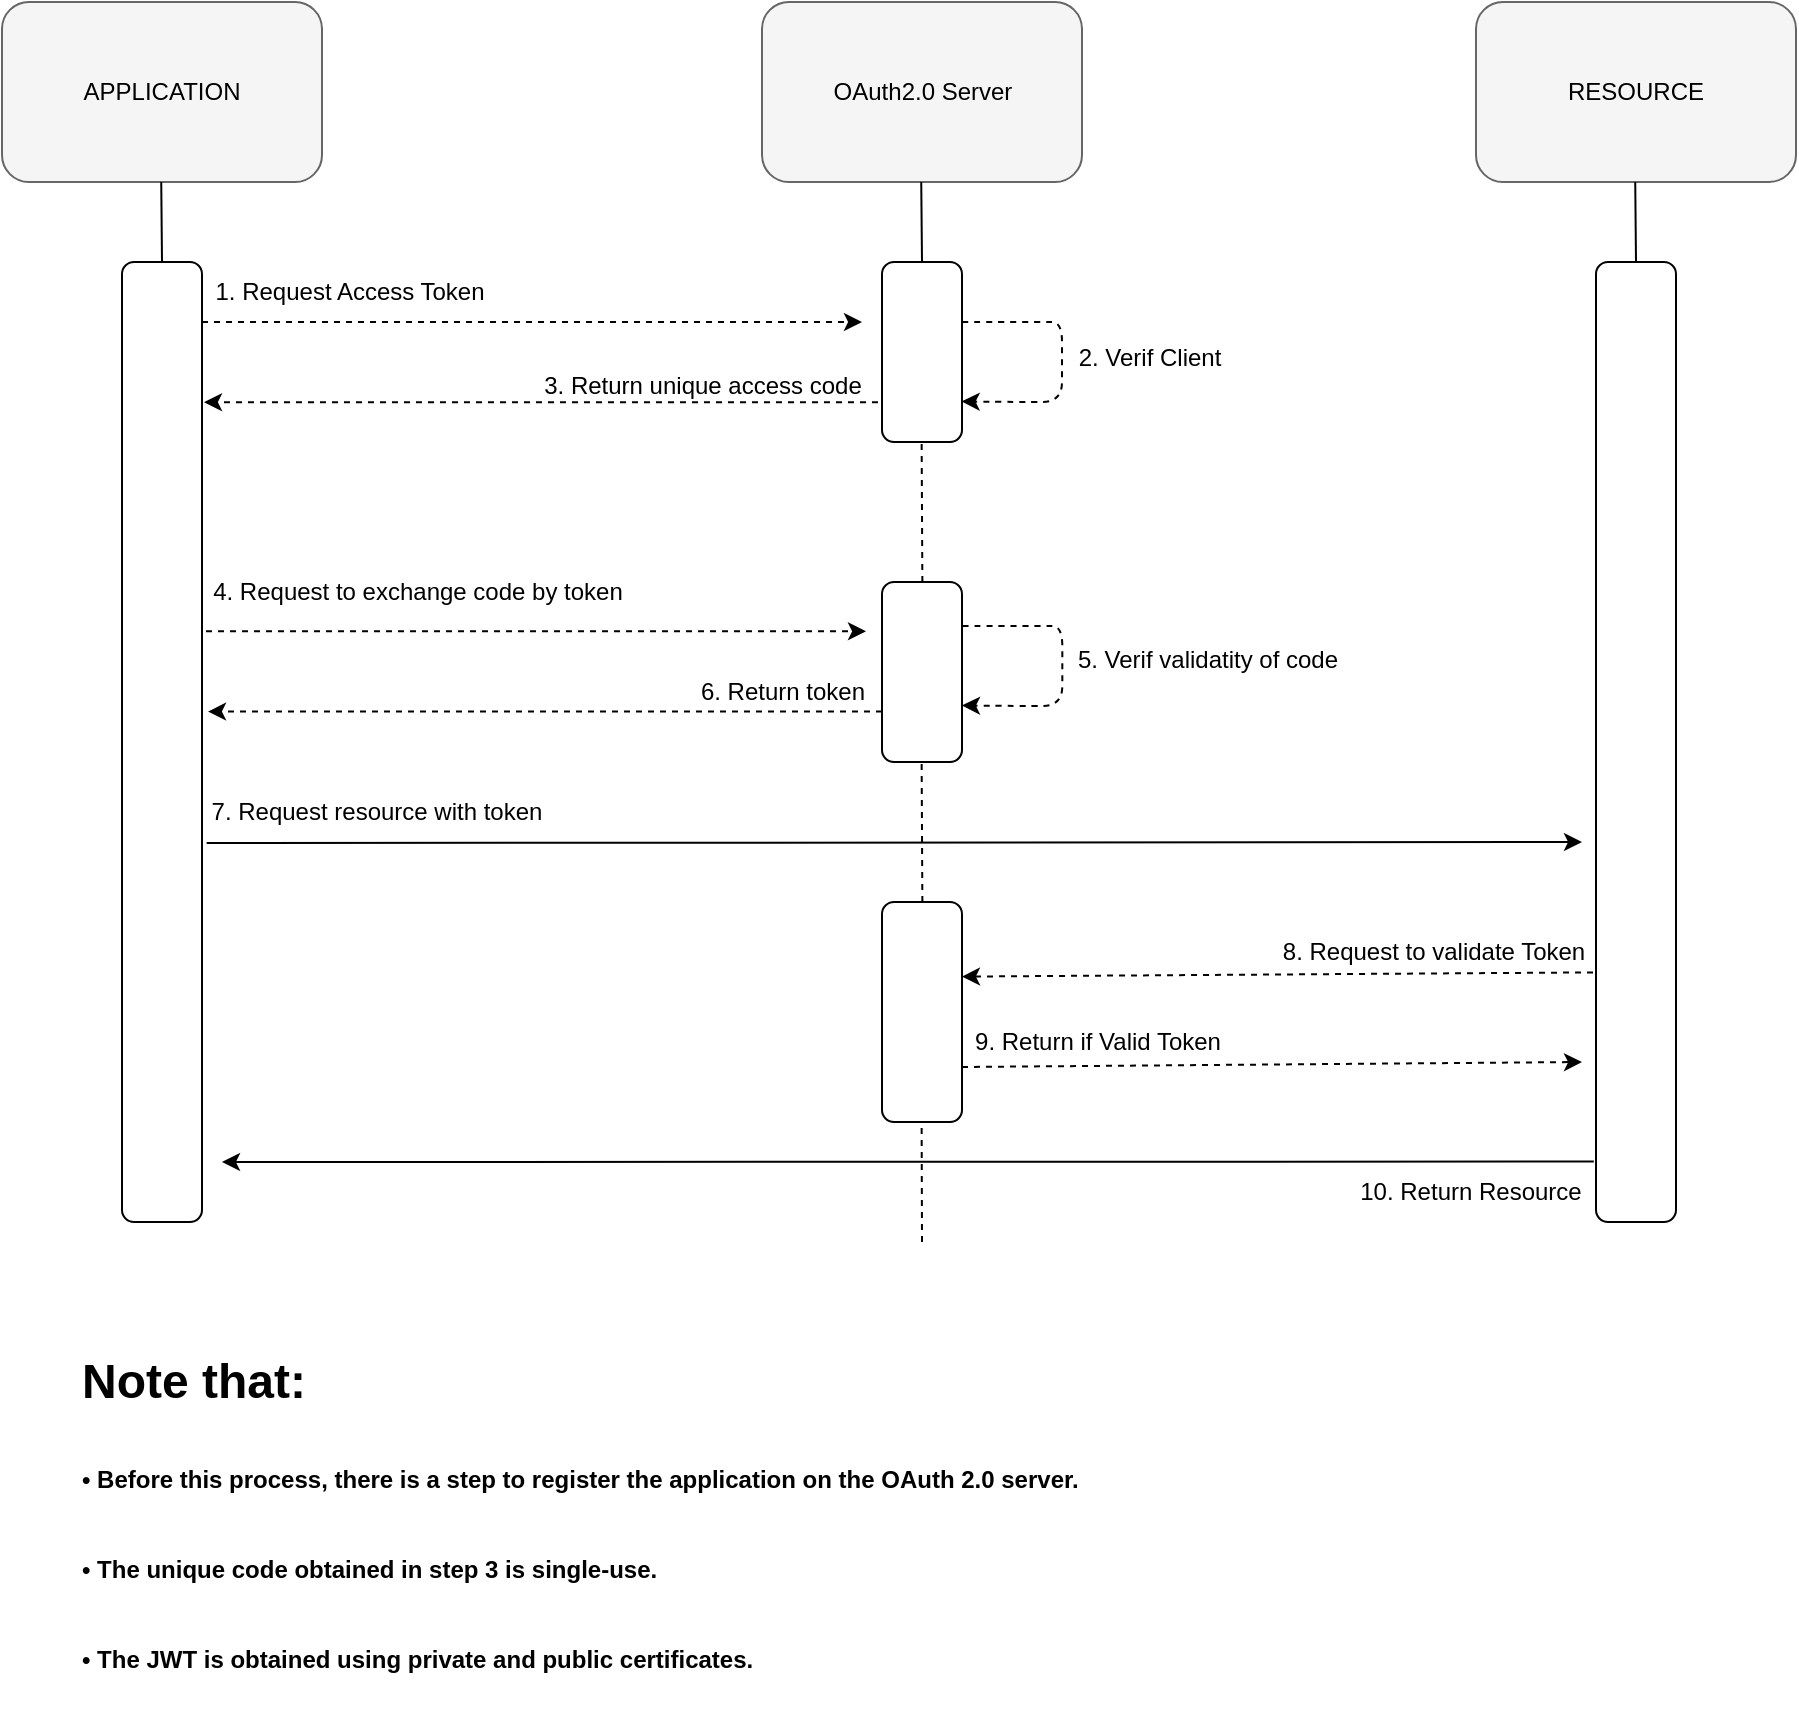 <mxfile>
    <diagram id="2JDsKMd0wH-t3k8_LPG-" name="Page-1">
        <mxGraphModel dx="1582" dy="989" grid="1" gridSize="10" guides="1" tooltips="1" connect="1" arrows="1" fold="1" page="1" pageScale="1" pageWidth="827" pageHeight="1169" math="0" shadow="0">
            <root>
                <mxCell id="0"/>
                <mxCell id="1" parent="0"/>
                <mxCell id="38" value="" style="rounded=1;whiteSpace=wrap;html=1;fillColor=#f5f5f5;fontColor=#333333;strokeColor=#666666;" vertex="1" parent="1">
                    <mxGeometry x="90" y="180" width="160" height="90" as="geometry"/>
                </mxCell>
                <mxCell id="39" value="" style="endArrow=none;html=1;" edge="1" parent="1">
                    <mxGeometry width="50" height="50" relative="1" as="geometry">
                        <mxPoint x="170" y="310" as="sourcePoint"/>
                        <mxPoint x="169.62" y="270" as="targetPoint"/>
                    </mxGeometry>
                </mxCell>
                <mxCell id="40" value="" style="rounded=1;whiteSpace=wrap;html=1;" vertex="1" parent="1">
                    <mxGeometry x="150" y="310" width="40" height="480" as="geometry"/>
                </mxCell>
                <mxCell id="41" value="" style="rounded=1;whiteSpace=wrap;html=1;fillColor=#f5f5f5;fontColor=#333333;strokeColor=#666666;" vertex="1" parent="1">
                    <mxGeometry x="470" y="180" width="160" height="90" as="geometry"/>
                </mxCell>
                <mxCell id="42" value="" style="endArrow=none;html=1;" edge="1" parent="1">
                    <mxGeometry width="50" height="50" relative="1" as="geometry">
                        <mxPoint x="550" y="310" as="sourcePoint"/>
                        <mxPoint x="549.62" y="270" as="targetPoint"/>
                    </mxGeometry>
                </mxCell>
                <mxCell id="43" value="" style="rounded=1;whiteSpace=wrap;html=1;" vertex="1" parent="1">
                    <mxGeometry x="530" y="310" width="40" height="90" as="geometry"/>
                </mxCell>
                <mxCell id="44" value="" style="rounded=1;whiteSpace=wrap;html=1;fillColor=#f5f5f5;fontColor=#333333;strokeColor=#666666;" vertex="1" parent="1">
                    <mxGeometry x="827" y="180" width="160" height="90" as="geometry"/>
                </mxCell>
                <mxCell id="45" value="" style="endArrow=none;html=1;" edge="1" parent="1">
                    <mxGeometry width="50" height="50" relative="1" as="geometry">
                        <mxPoint x="907" y="310" as="sourcePoint"/>
                        <mxPoint x="906.62" y="270" as="targetPoint"/>
                    </mxGeometry>
                </mxCell>
                <mxCell id="46" value="" style="rounded=1;whiteSpace=wrap;html=1;" vertex="1" parent="1">
                    <mxGeometry x="887" y="310" width="40" height="480" as="geometry"/>
                </mxCell>
                <mxCell id="49" value="" style="endArrow=none;html=1;dashed=1;" edge="1" parent="1">
                    <mxGeometry width="50" height="50" relative="1" as="geometry">
                        <mxPoint x="550.18" y="470" as="sourcePoint"/>
                        <mxPoint x="549.82" y="400" as="targetPoint"/>
                    </mxGeometry>
                </mxCell>
                <mxCell id="50" value="&lt;font color=&quot;#000000&quot;&gt;APPLICATION&lt;/font&gt;" style="text;html=1;align=center;verticalAlign=middle;whiteSpace=wrap;rounded=0;" vertex="1" parent="1">
                    <mxGeometry x="125" y="210" width="90" height="30" as="geometry"/>
                </mxCell>
                <mxCell id="51" value="&lt;font color=&quot;#000000&quot;&gt;OAuth2.0 Server&lt;/font&gt;" style="text;html=1;align=center;verticalAlign=middle;whiteSpace=wrap;rounded=0;" vertex="1" parent="1">
                    <mxGeometry x="497.5" y="210" width="105" height="30" as="geometry"/>
                </mxCell>
                <mxCell id="52" value="&lt;font color=&quot;#000000&quot;&gt;RESOURCE&lt;/font&gt;" style="text;html=1;align=center;verticalAlign=middle;whiteSpace=wrap;rounded=0;" vertex="1" parent="1">
                    <mxGeometry x="862" y="210" width="90" height="30" as="geometry"/>
                </mxCell>
                <mxCell id="53" value="" style="endArrow=classic;html=1;dashed=1;fontColor=#000000;" edge="1" parent="1">
                    <mxGeometry width="50" height="50" relative="1" as="geometry">
                        <mxPoint x="190" y="340" as="sourcePoint"/>
                        <mxPoint x="520" y="340" as="targetPoint"/>
                    </mxGeometry>
                </mxCell>
                <mxCell id="58" value="" style="curved=1;endArrow=classic;html=1;dashed=1;fontColor=#000000;entryX=0.996;entryY=0.775;entryDx=0;entryDy=0;exitX=1;exitY=0.286;exitDx=0;exitDy=0;exitPerimeter=0;entryPerimeter=0;" edge="1" parent="1" target="43">
                    <mxGeometry width="50" height="50" relative="1" as="geometry">
                        <mxPoint x="570.0" y="340.04" as="sourcePoint"/>
                        <mxPoint x="570.0" y="370" as="targetPoint"/>
                        <Array as="points">
                            <mxPoint x="610" y="340"/>
                            <mxPoint x="620" y="340"/>
                            <mxPoint x="620" y="360"/>
                            <mxPoint x="620" y="380"/>
                            <mxPoint x="600" y="380"/>
                        </Array>
                    </mxGeometry>
                </mxCell>
                <mxCell id="59" value="" style="rounded=1;whiteSpace=wrap;html=1;" vertex="1" parent="1">
                    <mxGeometry x="530" y="470" width="40" height="90" as="geometry"/>
                </mxCell>
                <mxCell id="60" value="" style="endArrow=none;html=1;dashed=1;" edge="1" parent="1">
                    <mxGeometry width="50" height="50" relative="1" as="geometry">
                        <mxPoint x="550.18" y="630" as="sourcePoint"/>
                        <mxPoint x="549.82" y="560" as="targetPoint"/>
                    </mxGeometry>
                </mxCell>
                <mxCell id="62" value="" style="rounded=1;whiteSpace=wrap;html=1;" vertex="1" parent="1">
                    <mxGeometry x="530" y="630" width="40" height="110" as="geometry"/>
                </mxCell>
                <mxCell id="63" value="" style="endArrow=none;html=1;dashed=1;" edge="1" parent="1">
                    <mxGeometry width="50" height="50" relative="1" as="geometry">
                        <mxPoint x="550" y="800" as="sourcePoint"/>
                        <mxPoint x="549.82" y="742" as="targetPoint"/>
                    </mxGeometry>
                </mxCell>
                <mxCell id="65" value="" style="endArrow=classic;html=1;dashed=1;fontColor=#000000;entryX=1;entryY=0.146;entryDx=0;entryDy=0;entryPerimeter=0;exitX=-0.05;exitY=0.779;exitDx=0;exitDy=0;exitPerimeter=0;" edge="1" parent="1" source="43">
                    <mxGeometry width="50" height="50" relative="1" as="geometry">
                        <mxPoint x="521" y="380" as="sourcePoint"/>
                        <mxPoint x="191" y="380.08" as="targetPoint"/>
                    </mxGeometry>
                </mxCell>
                <mxCell id="66" value="" style="endArrow=classic;html=1;dashed=1;fontColor=#000000;" edge="1" parent="1">
                    <mxGeometry width="50" height="50" relative="1" as="geometry">
                        <mxPoint x="192" y="494.68" as="sourcePoint"/>
                        <mxPoint x="522" y="494.68" as="targetPoint"/>
                    </mxGeometry>
                </mxCell>
                <mxCell id="67" value="" style="endArrow=classic;html=1;dashed=1;fontColor=#000000;entryX=1;entryY=0.146;entryDx=0;entryDy=0;entryPerimeter=0;exitX=-0.05;exitY=0.779;exitDx=0;exitDy=0;exitPerimeter=0;" edge="1" parent="1">
                    <mxGeometry width="50" height="50" relative="1" as="geometry">
                        <mxPoint x="530" y="534.79" as="sourcePoint"/>
                        <mxPoint x="193" y="534.76" as="targetPoint"/>
                    </mxGeometry>
                </mxCell>
                <mxCell id="68" value="" style="endArrow=classic;html=1;fontColor=#000000;exitX=1.058;exitY=0.647;exitDx=0;exitDy=0;exitPerimeter=0;" edge="1" parent="1">
                    <mxGeometry width="50" height="50" relative="1" as="geometry">
                        <mxPoint x="192.32" y="600.56" as="sourcePoint"/>
                        <mxPoint x="880" y="600" as="targetPoint"/>
                    </mxGeometry>
                </mxCell>
                <mxCell id="69" value="" style="endArrow=classic;html=1;fontColor=#000000;exitX=-0.037;exitY=0.74;exitDx=0;exitDy=0;exitPerimeter=0;entryX=0.999;entryY=0.339;entryDx=0;entryDy=0;entryPerimeter=0;dashed=1;" edge="1" parent="1" source="46" target="62">
                    <mxGeometry width="50" height="50" relative="1" as="geometry">
                        <mxPoint x="202.32" y="610.56" as="sourcePoint"/>
                        <mxPoint x="890" y="610" as="targetPoint"/>
                    </mxGeometry>
                </mxCell>
                <mxCell id="70" value="" style="curved=1;endArrow=classic;html=1;dashed=1;fontColor=#000000;entryX=0.996;entryY=0.775;entryDx=0;entryDy=0;exitX=1;exitY=0.286;exitDx=0;exitDy=0;exitPerimeter=0;entryPerimeter=0;" edge="1" parent="1">
                    <mxGeometry width="50" height="50" relative="1" as="geometry">
                        <mxPoint x="570.16" y="492.04" as="sourcePoint"/>
                        <mxPoint x="570.0" y="531.75" as="targetPoint"/>
                        <Array as="points">
                            <mxPoint x="610.16" y="492"/>
                            <mxPoint x="620.16" y="492"/>
                            <mxPoint x="620.16" y="512"/>
                            <mxPoint x="620.16" y="532"/>
                            <mxPoint x="600.16" y="532"/>
                        </Array>
                    </mxGeometry>
                </mxCell>
                <mxCell id="71" value="" style="endArrow=classic;html=1;fontColor=#000000;exitX=1;exitY=0.75;exitDx=0;exitDy=0;dashed=1;" edge="1" parent="1" source="62">
                    <mxGeometry width="50" height="50" relative="1" as="geometry">
                        <mxPoint x="895" y="675.2" as="sourcePoint"/>
                        <mxPoint x="880" y="710" as="targetPoint"/>
                        <Array as="points">
                            <mxPoint x="880" y="710"/>
                        </Array>
                    </mxGeometry>
                </mxCell>
                <mxCell id="72" value="" style="endArrow=classic;html=1;fontColor=#000000;exitX=-0.027;exitY=0.937;exitDx=0;exitDy=0;exitPerimeter=0;" edge="1" parent="1" source="46">
                    <mxGeometry width="50" height="50" relative="1" as="geometry">
                        <mxPoint x="880" y="760" as="sourcePoint"/>
                        <mxPoint x="200" y="760" as="targetPoint"/>
                    </mxGeometry>
                </mxCell>
                <mxCell id="73" value="1. Request Access Token" style="text;html=1;align=center;verticalAlign=middle;whiteSpace=wrap;rounded=0;" vertex="1" parent="1">
                    <mxGeometry x="184" y="310" width="160" height="30" as="geometry"/>
                </mxCell>
                <mxCell id="74" value="2. Verif Client" style="text;html=1;align=center;verticalAlign=middle;whiteSpace=wrap;rounded=0;" vertex="1" parent="1">
                    <mxGeometry x="584" y="343" width="160" height="30" as="geometry"/>
                </mxCell>
                <mxCell id="75" value="3. Return unique access code" style="text;html=1;align=center;verticalAlign=middle;whiteSpace=wrap;rounded=0;" vertex="1" parent="1">
                    <mxGeometry x="351" y="357" width="179" height="30" as="geometry"/>
                </mxCell>
                <mxCell id="76" value="4. Request to exchange code by token" style="text;html=1;align=center;verticalAlign=middle;whiteSpace=wrap;rounded=0;" vertex="1" parent="1">
                    <mxGeometry x="182" y="460" width="232" height="30" as="geometry"/>
                </mxCell>
                <mxCell id="77" value="5. Verif validatity of code" style="text;html=1;align=center;verticalAlign=middle;whiteSpace=wrap;rounded=0;" vertex="1" parent="1">
                    <mxGeometry x="613" y="494" width="160" height="30" as="geometry"/>
                </mxCell>
                <mxCell id="79" value="6. Return token" style="text;html=1;align=center;verticalAlign=middle;whiteSpace=wrap;rounded=0;" vertex="1" parent="1">
                    <mxGeometry x="391" y="510" width="179" height="30" as="geometry"/>
                </mxCell>
                <mxCell id="80" value="7. Request resource with token" style="text;html=1;align=center;verticalAlign=middle;whiteSpace=wrap;rounded=0;" vertex="1" parent="1">
                    <mxGeometry x="188" y="570" width="179" height="30" as="geometry"/>
                </mxCell>
                <mxCell id="81" value="10. Return Resource" style="text;html=1;align=center;verticalAlign=middle;whiteSpace=wrap;rounded=0;" vertex="1" parent="1">
                    <mxGeometry x="735" y="760" width="179" height="30" as="geometry"/>
                </mxCell>
                <mxCell id="82" value="8. Request to validate Token" style="text;html=1;align=center;verticalAlign=middle;whiteSpace=wrap;rounded=0;" vertex="1" parent="1">
                    <mxGeometry x="723" y="640" width="166" height="30" as="geometry"/>
                </mxCell>
                <mxCell id="83" value="9. Return if Valid Token" style="text;html=1;align=center;verticalAlign=middle;whiteSpace=wrap;rounded=0;" vertex="1" parent="1">
                    <mxGeometry x="566" y="685" width="144" height="30" as="geometry"/>
                </mxCell>
                <mxCell id="85" value="&lt;h1&gt;Note that:&lt;/h1&gt;&lt;h1 style=&quot;&quot;&gt;&lt;font style=&quot;font-size: 12px;&quot;&gt;• Before this process, there is a step to register the application on the OAuth 2.0 server.&lt;/font&gt;&lt;/h1&gt;&lt;h1 style=&quot;&quot;&gt;&lt;font style=&quot;font-size: 12px;&quot;&gt;• The unique code obtained in step 3 is single-use.&lt;/font&gt;&lt;/h1&gt;&lt;h1 style=&quot;&quot;&gt;&lt;font style=&quot;font-size: 12px;&quot;&gt;• The JWT is obtained using private and public certificates.&lt;/font&gt;&lt;/h1&gt;" style="text;html=1;spacing=5;spacingTop=-20;whiteSpace=wrap;overflow=hidden;rounded=0;" vertex="1" parent="1">
                    <mxGeometry x="125" y="850" width="715" height="190" as="geometry"/>
                </mxCell>
            </root>
        </mxGraphModel>
    </diagram>
</mxfile>